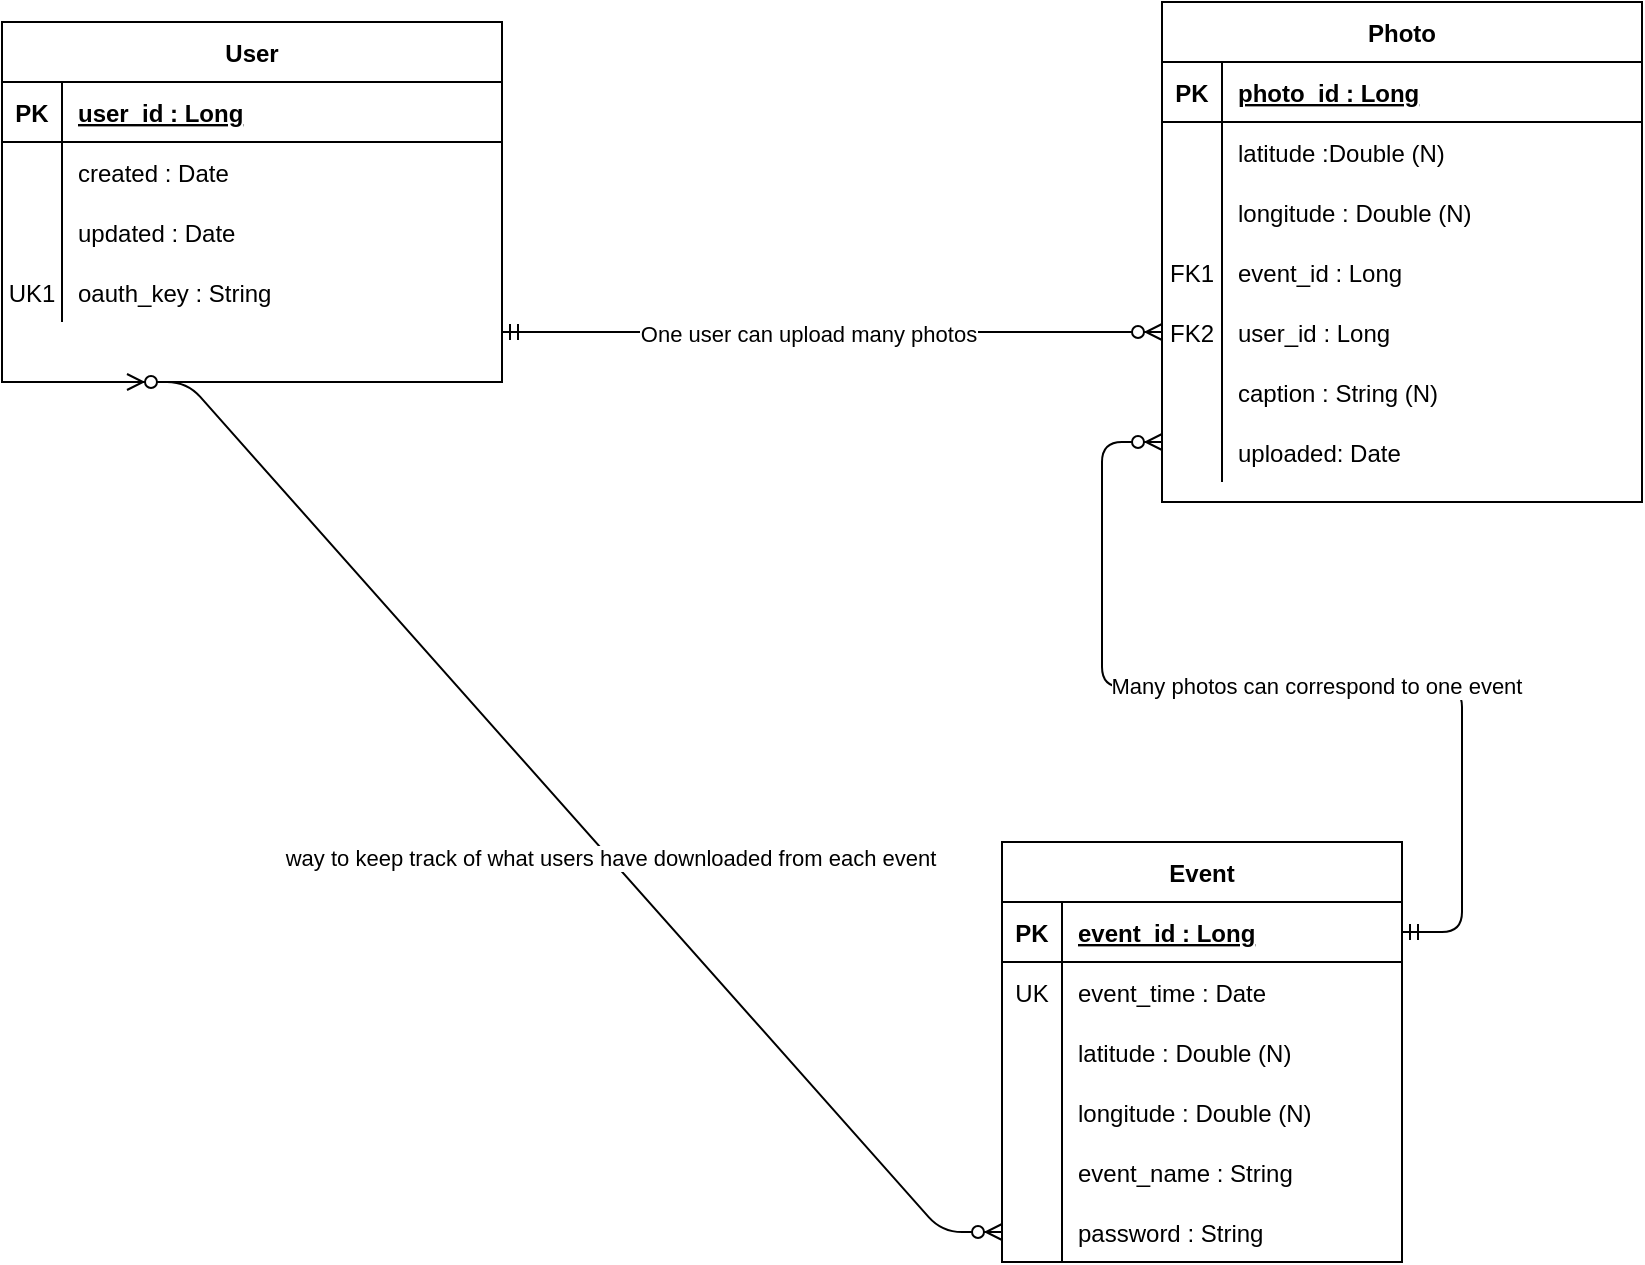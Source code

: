 <mxfile version="13.8.5" type="device"><diagram id="R2lEEEUBdFMjLlhIrx00" name="Page-1"><mxGraphModel dx="1038" dy="580" grid="1" gridSize="10" guides="1" tooltips="1" connect="1" arrows="1" fold="1" page="1" pageScale="1" pageWidth="850" pageHeight="1100" math="0" shadow="0" extFonts="Permanent Marker^https://fonts.googleapis.com/css?family=Permanent+Marker"><root><mxCell id="0"/><mxCell id="1" parent="0"/><mxCell id="Wytd1fXqO_OcCb_XTPOX-17" value="" style="edgeStyle=entityRelationEdgeStyle;fontSize=12;html=1;endArrow=ERzeroToMany;startArrow=ERmandOne;exitX=1;exitY=0.5;exitDx=0;exitDy=0;" parent="1" source="HyPlMlRq0M0m4s-M27dx-35" edge="1"><mxGeometry width="100" height="100" relative="1" as="geometry"><mxPoint x="440" y="485" as="sourcePoint"/><mxPoint x="590" y="330" as="targetPoint"/></mxGeometry></mxCell><mxCell id="Wytd1fXqO_OcCb_XTPOX-22" value="Many photos can correspond to one event" style="edgeLabel;html=1;align=center;verticalAlign=middle;resizable=0;points=[];" parent="Wytd1fXqO_OcCb_XTPOX-17" vertex="1" connectable="0"><mxGeometry x="-0.069" y="-1" relative="1" as="geometry"><mxPoint as="offset"/></mxGeometry></mxCell><mxCell id="Wytd1fXqO_OcCb_XTPOX-19" value="" style="group" parent="1" vertex="1" connectable="0"><mxGeometry x="10" y="120" width="250" height="180" as="geometry"/></mxCell><mxCell id="C-vyLk0tnHw3VtMMgP7b-23" value="User" style="shape=table;startSize=30;container=1;collapsible=1;childLayout=tableLayout;fixedRows=1;rowLines=0;fontStyle=1;align=center;resizeLast=1;" parent="Wytd1fXqO_OcCb_XTPOX-19" vertex="1"><mxGeometry width="250" height="180" as="geometry"/></mxCell><mxCell id="C-vyLk0tnHw3VtMMgP7b-24" value="" style="shape=partialRectangle;collapsible=0;dropTarget=0;pointerEvents=0;fillColor=none;points=[[0,0.5],[1,0.5]];portConstraint=eastwest;top=0;left=0;right=0;bottom=1;" parent="C-vyLk0tnHw3VtMMgP7b-23" vertex="1"><mxGeometry y="30" width="250" height="30" as="geometry"/></mxCell><mxCell id="C-vyLk0tnHw3VtMMgP7b-25" value="PK" style="shape=partialRectangle;overflow=hidden;connectable=0;fillColor=none;top=0;left=0;bottom=0;right=0;fontStyle=1;" parent="C-vyLk0tnHw3VtMMgP7b-24" vertex="1"><mxGeometry width="30" height="30" as="geometry"/></mxCell><mxCell id="C-vyLk0tnHw3VtMMgP7b-26" value="user_id : Long" style="shape=partialRectangle;overflow=hidden;connectable=0;fillColor=none;top=0;left=0;bottom=0;right=0;align=left;spacingLeft=6;fontStyle=5;" parent="C-vyLk0tnHw3VtMMgP7b-24" vertex="1"><mxGeometry x="30" width="220" height="30" as="geometry"/></mxCell><mxCell id="C-vyLk0tnHw3VtMMgP7b-27" value="" style="shape=partialRectangle;collapsible=0;dropTarget=0;pointerEvents=0;fillColor=none;points=[[0,0.5],[1,0.5]];portConstraint=eastwest;top=0;left=0;right=0;bottom=0;" parent="C-vyLk0tnHw3VtMMgP7b-23" vertex="1"><mxGeometry y="60" width="250" height="30" as="geometry"/></mxCell><mxCell id="C-vyLk0tnHw3VtMMgP7b-28" value="" style="shape=partialRectangle;overflow=hidden;connectable=0;fillColor=none;top=0;left=0;bottom=0;right=0;" parent="C-vyLk0tnHw3VtMMgP7b-27" vertex="1"><mxGeometry width="30" height="30" as="geometry"/></mxCell><mxCell id="C-vyLk0tnHw3VtMMgP7b-29" value="created : Date" style="shape=partialRectangle;overflow=hidden;connectable=0;fillColor=none;top=0;left=0;bottom=0;right=0;align=left;spacingLeft=6;" parent="C-vyLk0tnHw3VtMMgP7b-27" vertex="1"><mxGeometry x="30" width="220" height="30" as="geometry"/></mxCell><mxCell id="HyPlMlRq0M0m4s-M27dx-4" value="" style="shape=partialRectangle;collapsible=0;dropTarget=0;pointerEvents=0;fillColor=none;points=[[0,0.5],[1,0.5]];portConstraint=eastwest;top=0;left=0;right=0;bottom=0;" parent="C-vyLk0tnHw3VtMMgP7b-23" vertex="1"><mxGeometry y="90" width="250" height="30" as="geometry"/></mxCell><mxCell id="HyPlMlRq0M0m4s-M27dx-5" value="" style="shape=partialRectangle;overflow=hidden;connectable=0;fillColor=none;top=0;left=0;bottom=0;right=0;" parent="HyPlMlRq0M0m4s-M27dx-4" vertex="1"><mxGeometry width="30" height="30" as="geometry"/></mxCell><mxCell id="HyPlMlRq0M0m4s-M27dx-6" value="updated : Date" style="shape=partialRectangle;overflow=hidden;connectable=0;fillColor=none;top=0;left=0;bottom=0;right=0;align=left;spacingLeft=6;" parent="HyPlMlRq0M0m4s-M27dx-4" vertex="1"><mxGeometry x="30" width="220" height="30" as="geometry"/></mxCell><mxCell id="HyPlMlRq0M0m4s-M27dx-7" value="" style="shape=partialRectangle;collapsible=0;dropTarget=0;pointerEvents=0;fillColor=none;points=[[0,0.5],[1,0.5]];portConstraint=eastwest;top=0;left=0;right=0;bottom=0;" parent="C-vyLk0tnHw3VtMMgP7b-23" vertex="1"><mxGeometry y="120" width="250" height="30" as="geometry"/></mxCell><mxCell id="HyPlMlRq0M0m4s-M27dx-8" value="UK1" style="shape=partialRectangle;overflow=hidden;connectable=0;fillColor=none;top=0;left=0;bottom=0;right=0;" parent="HyPlMlRq0M0m4s-M27dx-7" vertex="1"><mxGeometry width="30" height="30" as="geometry"/></mxCell><mxCell id="HyPlMlRq0M0m4s-M27dx-9" value="oauth_key : String" style="shape=partialRectangle;overflow=hidden;connectable=0;fillColor=none;top=0;left=0;bottom=0;right=0;align=left;spacingLeft=6;" parent="HyPlMlRq0M0m4s-M27dx-7" vertex="1"><mxGeometry x="30" width="220" height="30" as="geometry"/></mxCell><mxCell id="HyPlMlRq0M0m4s-M27dx-10" value="" style="edgeStyle=entityRelationEdgeStyle;fontSize=12;html=1;endArrow=ERzeroToMany;startArrow=ERmandOne;" parent="1" edge="1"><mxGeometry width="100" height="100" relative="1" as="geometry"><mxPoint x="260" y="275" as="sourcePoint"/><mxPoint x="590" y="275" as="targetPoint"/></mxGeometry></mxCell><mxCell id="HyPlMlRq0M0m4s-M27dx-33" value="One user can upload many photos" style="edgeLabel;html=1;align=center;verticalAlign=middle;resizable=0;points=[];" parent="HyPlMlRq0M0m4s-M27dx-10" vertex="1" connectable="0"><mxGeometry x="-0.074" y="-1" relative="1" as="geometry"><mxPoint as="offset"/></mxGeometry></mxCell><mxCell id="HyPlMlRq0M0m4s-M27dx-17" value="Photo" style="shape=table;startSize=30;container=1;collapsible=1;childLayout=tableLayout;fixedRows=1;rowLines=0;fontStyle=1;align=center;resizeLast=1;" parent="1" vertex="1"><mxGeometry x="590" y="110" width="240" height="250" as="geometry"/></mxCell><mxCell id="HyPlMlRq0M0m4s-M27dx-18" value="" style="shape=partialRectangle;collapsible=0;dropTarget=0;pointerEvents=0;fillColor=none;top=0;left=0;bottom=1;right=0;points=[[0,0.5],[1,0.5]];portConstraint=eastwest;" parent="HyPlMlRq0M0m4s-M27dx-17" vertex="1"><mxGeometry y="30" width="240" height="30" as="geometry"/></mxCell><mxCell id="HyPlMlRq0M0m4s-M27dx-19" value="PK" style="shape=partialRectangle;connectable=0;fillColor=none;top=0;left=0;bottom=0;right=0;fontStyle=1;overflow=hidden;" parent="HyPlMlRq0M0m4s-M27dx-18" vertex="1"><mxGeometry width="30" height="30" as="geometry"/></mxCell><mxCell id="HyPlMlRq0M0m4s-M27dx-20" value="photo_id : Long" style="shape=partialRectangle;connectable=0;fillColor=none;top=0;left=0;bottom=0;right=0;align=left;spacingLeft=6;fontStyle=5;overflow=hidden;" parent="HyPlMlRq0M0m4s-M27dx-18" vertex="1"><mxGeometry x="30" width="210" height="30" as="geometry"/></mxCell><mxCell id="HyPlMlRq0M0m4s-M27dx-21" value="" style="shape=partialRectangle;collapsible=0;dropTarget=0;pointerEvents=0;fillColor=none;top=0;left=0;bottom=0;right=0;points=[[0,0.5],[1,0.5]];portConstraint=eastwest;" parent="HyPlMlRq0M0m4s-M27dx-17" vertex="1"><mxGeometry y="60" width="240" height="30" as="geometry"/></mxCell><mxCell id="HyPlMlRq0M0m4s-M27dx-22" value="" style="shape=partialRectangle;connectable=0;fillColor=none;top=0;left=0;bottom=0;right=0;editable=1;overflow=hidden;" parent="HyPlMlRq0M0m4s-M27dx-21" vertex="1"><mxGeometry width="30" height="30" as="geometry"/></mxCell><mxCell id="HyPlMlRq0M0m4s-M27dx-23" value="latitude :Double (N)" style="shape=partialRectangle;connectable=0;fillColor=none;top=0;left=0;bottom=0;right=0;align=left;spacingLeft=6;overflow=hidden;" parent="HyPlMlRq0M0m4s-M27dx-21" vertex="1"><mxGeometry x="30" width="210" height="30" as="geometry"/></mxCell><mxCell id="HyPlMlRq0M0m4s-M27dx-24" value="" style="shape=partialRectangle;collapsible=0;dropTarget=0;pointerEvents=0;fillColor=none;top=0;left=0;bottom=0;right=0;points=[[0,0.5],[1,0.5]];portConstraint=eastwest;" parent="HyPlMlRq0M0m4s-M27dx-17" vertex="1"><mxGeometry y="90" width="240" height="30" as="geometry"/></mxCell><mxCell id="HyPlMlRq0M0m4s-M27dx-25" value="" style="shape=partialRectangle;connectable=0;fillColor=none;top=0;left=0;bottom=0;right=0;editable=1;overflow=hidden;" parent="HyPlMlRq0M0m4s-M27dx-24" vertex="1"><mxGeometry width="30" height="30" as="geometry"/></mxCell><mxCell id="HyPlMlRq0M0m4s-M27dx-26" value="longitude : Double (N)" style="shape=partialRectangle;connectable=0;fillColor=none;top=0;left=0;bottom=0;right=0;align=left;spacingLeft=6;overflow=hidden;" parent="HyPlMlRq0M0m4s-M27dx-24" vertex="1"><mxGeometry x="30" width="210" height="30" as="geometry"/></mxCell><mxCell id="HyPlMlRq0M0m4s-M27dx-27" value="" style="shape=partialRectangle;collapsible=0;dropTarget=0;pointerEvents=0;fillColor=none;top=0;left=0;bottom=0;right=0;points=[[0,0.5],[1,0.5]];portConstraint=eastwest;" parent="HyPlMlRq0M0m4s-M27dx-17" vertex="1"><mxGeometry y="120" width="240" height="30" as="geometry"/></mxCell><mxCell id="HyPlMlRq0M0m4s-M27dx-28" value="FK1" style="shape=partialRectangle;connectable=0;fillColor=none;top=0;left=0;bottom=0;right=0;editable=1;overflow=hidden;" parent="HyPlMlRq0M0m4s-M27dx-27" vertex="1"><mxGeometry width="30" height="30" as="geometry"/></mxCell><mxCell id="HyPlMlRq0M0m4s-M27dx-29" value="event_id : Long" style="shape=partialRectangle;connectable=0;fillColor=none;top=0;left=0;bottom=0;right=0;align=left;spacingLeft=6;overflow=hidden;" parent="HyPlMlRq0M0m4s-M27dx-27" vertex="1"><mxGeometry x="30" width="210" height="30" as="geometry"/></mxCell><mxCell id="HyPlMlRq0M0m4s-M27dx-30" value="" style="shape=partialRectangle;collapsible=0;dropTarget=0;pointerEvents=0;fillColor=none;top=0;left=0;bottom=0;right=0;points=[[0,0.5],[1,0.5]];portConstraint=eastwest;" parent="HyPlMlRq0M0m4s-M27dx-17" vertex="1"><mxGeometry y="150" width="240" height="30" as="geometry"/></mxCell><mxCell id="HyPlMlRq0M0m4s-M27dx-31" value="FK2" style="shape=partialRectangle;connectable=0;fillColor=none;top=0;left=0;bottom=0;right=0;editable=1;overflow=hidden;" parent="HyPlMlRq0M0m4s-M27dx-30" vertex="1"><mxGeometry width="30" height="30" as="geometry"/></mxCell><mxCell id="HyPlMlRq0M0m4s-M27dx-32" value="user_id : Long" style="shape=partialRectangle;connectable=0;fillColor=none;top=0;left=0;bottom=0;right=0;align=left;spacingLeft=6;overflow=hidden;" parent="HyPlMlRq0M0m4s-M27dx-30" vertex="1"><mxGeometry x="30" width="210" height="30" as="geometry"/></mxCell><mxCell id="HyPlMlRq0M0m4s-M27dx-59" value="" style="shape=partialRectangle;collapsible=0;dropTarget=0;pointerEvents=0;fillColor=none;top=0;left=0;bottom=0;right=0;points=[[0,0.5],[1,0.5]];portConstraint=eastwest;" parent="HyPlMlRq0M0m4s-M27dx-17" vertex="1"><mxGeometry y="180" width="240" height="30" as="geometry"/></mxCell><mxCell id="HyPlMlRq0M0m4s-M27dx-60" value="" style="shape=partialRectangle;connectable=0;fillColor=none;top=0;left=0;bottom=0;right=0;editable=1;overflow=hidden;" parent="HyPlMlRq0M0m4s-M27dx-59" vertex="1"><mxGeometry width="30" height="30" as="geometry"/></mxCell><mxCell id="HyPlMlRq0M0m4s-M27dx-61" value="caption : String (N)" style="shape=partialRectangle;connectable=0;fillColor=none;top=0;left=0;bottom=0;right=0;align=left;spacingLeft=6;overflow=hidden;" parent="HyPlMlRq0M0m4s-M27dx-59" vertex="1"><mxGeometry x="30" width="210" height="30" as="geometry"/></mxCell><mxCell id="51idzDEUV3AVTb7AhVFN-1" value="" style="shape=partialRectangle;collapsible=0;dropTarget=0;pointerEvents=0;fillColor=none;top=0;left=0;bottom=0;right=0;points=[[0,0.5],[1,0.5]];portConstraint=eastwest;" vertex="1" parent="HyPlMlRq0M0m4s-M27dx-17"><mxGeometry y="210" width="240" height="30" as="geometry"/></mxCell><mxCell id="51idzDEUV3AVTb7AhVFN-2" value="" style="shape=partialRectangle;connectable=0;fillColor=none;top=0;left=0;bottom=0;right=0;editable=1;overflow=hidden;" vertex="1" parent="51idzDEUV3AVTb7AhVFN-1"><mxGeometry width="30" height="30" as="geometry"/></mxCell><mxCell id="51idzDEUV3AVTb7AhVFN-3" value="uploaded: Date" style="shape=partialRectangle;connectable=0;fillColor=none;top=0;left=0;bottom=0;right=0;align=left;spacingLeft=6;overflow=hidden;" vertex="1" parent="51idzDEUV3AVTb7AhVFN-1"><mxGeometry x="30" width="210" height="30" as="geometry"/></mxCell><mxCell id="HyPlMlRq0M0m4s-M27dx-62" value="" style="edgeStyle=entityRelationEdgeStyle;fontSize=12;html=1;endArrow=ERzeroToMany;endFill=1;startArrow=ERzeroToMany;entryX=0.25;entryY=1;entryDx=0;entryDy=0;exitX=0;exitY=0.5;exitDx=0;exitDy=0;" parent="1" source="HyPlMlRq0M0m4s-M27dx-50" target="C-vyLk0tnHw3VtMMgP7b-23" edge="1"><mxGeometry width="100" height="100" relative="1" as="geometry"><mxPoint x="10" y="510" as="sourcePoint"/><mxPoint x="110" y="410" as="targetPoint"/></mxGeometry></mxCell><mxCell id="HyPlMlRq0M0m4s-M27dx-63" value="way to keep track of what users have downloaded from each event" style="edgeLabel;html=1;align=center;verticalAlign=middle;resizable=0;points=[];" parent="HyPlMlRq0M0m4s-M27dx-62" vertex="1" connectable="0"><mxGeometry x="-0.105" relative="1" as="geometry"><mxPoint as="offset"/></mxGeometry></mxCell><mxCell id="HyPlMlRq0M0m4s-M27dx-34" value="Event" style="shape=table;startSize=30;container=1;collapsible=1;childLayout=tableLayout;fixedRows=1;rowLines=0;fontStyle=1;align=center;resizeLast=1;" parent="1" vertex="1"><mxGeometry x="510" y="530" width="200" height="210" as="geometry"/></mxCell><mxCell id="HyPlMlRq0M0m4s-M27dx-35" value="" style="shape=partialRectangle;collapsible=0;dropTarget=0;pointerEvents=0;fillColor=none;top=0;left=0;bottom=1;right=0;points=[[0,0.5],[1,0.5]];portConstraint=eastwest;" parent="HyPlMlRq0M0m4s-M27dx-34" vertex="1"><mxGeometry y="30" width="200" height="30" as="geometry"/></mxCell><mxCell id="HyPlMlRq0M0m4s-M27dx-36" value="PK" style="shape=partialRectangle;connectable=0;fillColor=none;top=0;left=0;bottom=0;right=0;fontStyle=1;overflow=hidden;" parent="HyPlMlRq0M0m4s-M27dx-35" vertex="1"><mxGeometry width="30" height="30" as="geometry"/></mxCell><mxCell id="HyPlMlRq0M0m4s-M27dx-37" value="event_id : Long" style="shape=partialRectangle;connectable=0;fillColor=none;top=0;left=0;bottom=0;right=0;align=left;spacingLeft=6;fontStyle=5;overflow=hidden;" parent="HyPlMlRq0M0m4s-M27dx-35" vertex="1"><mxGeometry x="30" width="170" height="30" as="geometry"/></mxCell><mxCell id="HyPlMlRq0M0m4s-M27dx-38" value="" style="shape=partialRectangle;collapsible=0;dropTarget=0;pointerEvents=0;fillColor=none;top=0;left=0;bottom=0;right=0;points=[[0,0.5],[1,0.5]];portConstraint=eastwest;" parent="HyPlMlRq0M0m4s-M27dx-34" vertex="1"><mxGeometry y="60" width="200" height="30" as="geometry"/></mxCell><mxCell id="HyPlMlRq0M0m4s-M27dx-39" value="UK" style="shape=partialRectangle;connectable=0;fillColor=none;top=0;left=0;bottom=0;right=0;editable=1;overflow=hidden;" parent="HyPlMlRq0M0m4s-M27dx-38" vertex="1"><mxGeometry width="30" height="30" as="geometry"/></mxCell><mxCell id="HyPlMlRq0M0m4s-M27dx-40" value="event_time : Date" style="shape=partialRectangle;connectable=0;fillColor=none;top=0;left=0;bottom=0;right=0;align=left;spacingLeft=6;overflow=hidden;" parent="HyPlMlRq0M0m4s-M27dx-38" vertex="1"><mxGeometry x="30" width="170" height="30" as="geometry"/></mxCell><mxCell id="HyPlMlRq0M0m4s-M27dx-41" value="" style="shape=partialRectangle;collapsible=0;dropTarget=0;pointerEvents=0;fillColor=none;top=0;left=0;bottom=0;right=0;points=[[0,0.5],[1,0.5]];portConstraint=eastwest;" parent="HyPlMlRq0M0m4s-M27dx-34" vertex="1"><mxGeometry y="90" width="200" height="30" as="geometry"/></mxCell><mxCell id="HyPlMlRq0M0m4s-M27dx-42" value="" style="shape=partialRectangle;connectable=0;fillColor=none;top=0;left=0;bottom=0;right=0;editable=1;overflow=hidden;" parent="HyPlMlRq0M0m4s-M27dx-41" vertex="1"><mxGeometry width="30" height="30" as="geometry"/></mxCell><mxCell id="HyPlMlRq0M0m4s-M27dx-43" value="latitude : Double (N)" style="shape=partialRectangle;connectable=0;fillColor=none;top=0;left=0;bottom=0;right=0;align=left;spacingLeft=6;overflow=hidden;" parent="HyPlMlRq0M0m4s-M27dx-41" vertex="1"><mxGeometry x="30" width="170" height="30" as="geometry"/></mxCell><mxCell id="HyPlMlRq0M0m4s-M27dx-44" value="" style="shape=partialRectangle;collapsible=0;dropTarget=0;pointerEvents=0;fillColor=none;top=0;left=0;bottom=0;right=0;points=[[0,0.5],[1,0.5]];portConstraint=eastwest;" parent="HyPlMlRq0M0m4s-M27dx-34" vertex="1"><mxGeometry y="120" width="200" height="30" as="geometry"/></mxCell><mxCell id="HyPlMlRq0M0m4s-M27dx-45" value="" style="shape=partialRectangle;connectable=0;fillColor=none;top=0;left=0;bottom=0;right=0;editable=1;overflow=hidden;" parent="HyPlMlRq0M0m4s-M27dx-44" vertex="1"><mxGeometry width="30" height="30" as="geometry"/></mxCell><mxCell id="HyPlMlRq0M0m4s-M27dx-46" value="longitude : Double (N)" style="shape=partialRectangle;connectable=0;fillColor=none;top=0;left=0;bottom=0;right=0;align=left;spacingLeft=6;overflow=hidden;" parent="HyPlMlRq0M0m4s-M27dx-44" vertex="1"><mxGeometry x="30" width="170" height="30" as="geometry"/></mxCell><mxCell id="HyPlMlRq0M0m4s-M27dx-47" value="" style="shape=partialRectangle;collapsible=0;dropTarget=0;pointerEvents=0;fillColor=none;top=0;left=0;bottom=0;right=0;points=[[0,0.5],[1,0.5]];portConstraint=eastwest;" parent="HyPlMlRq0M0m4s-M27dx-34" vertex="1"><mxGeometry y="150" width="200" height="30" as="geometry"/></mxCell><mxCell id="HyPlMlRq0M0m4s-M27dx-48" value="" style="shape=partialRectangle;connectable=0;fillColor=none;top=0;left=0;bottom=0;right=0;editable=1;overflow=hidden;" parent="HyPlMlRq0M0m4s-M27dx-47" vertex="1"><mxGeometry width="30" height="30" as="geometry"/></mxCell><mxCell id="HyPlMlRq0M0m4s-M27dx-49" value="event_name : String" style="shape=partialRectangle;connectable=0;fillColor=none;top=0;left=0;bottom=0;right=0;align=left;spacingLeft=6;overflow=hidden;" parent="HyPlMlRq0M0m4s-M27dx-47" vertex="1"><mxGeometry x="30" width="170" height="30" as="geometry"/></mxCell><mxCell id="HyPlMlRq0M0m4s-M27dx-50" value="" style="shape=partialRectangle;collapsible=0;dropTarget=0;pointerEvents=0;fillColor=none;top=0;left=0;bottom=0;right=0;points=[[0,0.5],[1,0.5]];portConstraint=eastwest;" parent="HyPlMlRq0M0m4s-M27dx-34" vertex="1"><mxGeometry y="180" width="200" height="30" as="geometry"/></mxCell><mxCell id="HyPlMlRq0M0m4s-M27dx-51" value="" style="shape=partialRectangle;connectable=0;fillColor=none;top=0;left=0;bottom=0;right=0;editable=1;overflow=hidden;" parent="HyPlMlRq0M0m4s-M27dx-50" vertex="1"><mxGeometry width="30" height="30" as="geometry"/></mxCell><mxCell id="HyPlMlRq0M0m4s-M27dx-52" value="password : String" style="shape=partialRectangle;connectable=0;fillColor=none;top=0;left=0;bottom=0;right=0;align=left;spacingLeft=6;overflow=hidden;" parent="HyPlMlRq0M0m4s-M27dx-50" vertex="1"><mxGeometry x="30" width="170" height="30" as="geometry"/></mxCell></root></mxGraphModel></diagram></mxfile>
